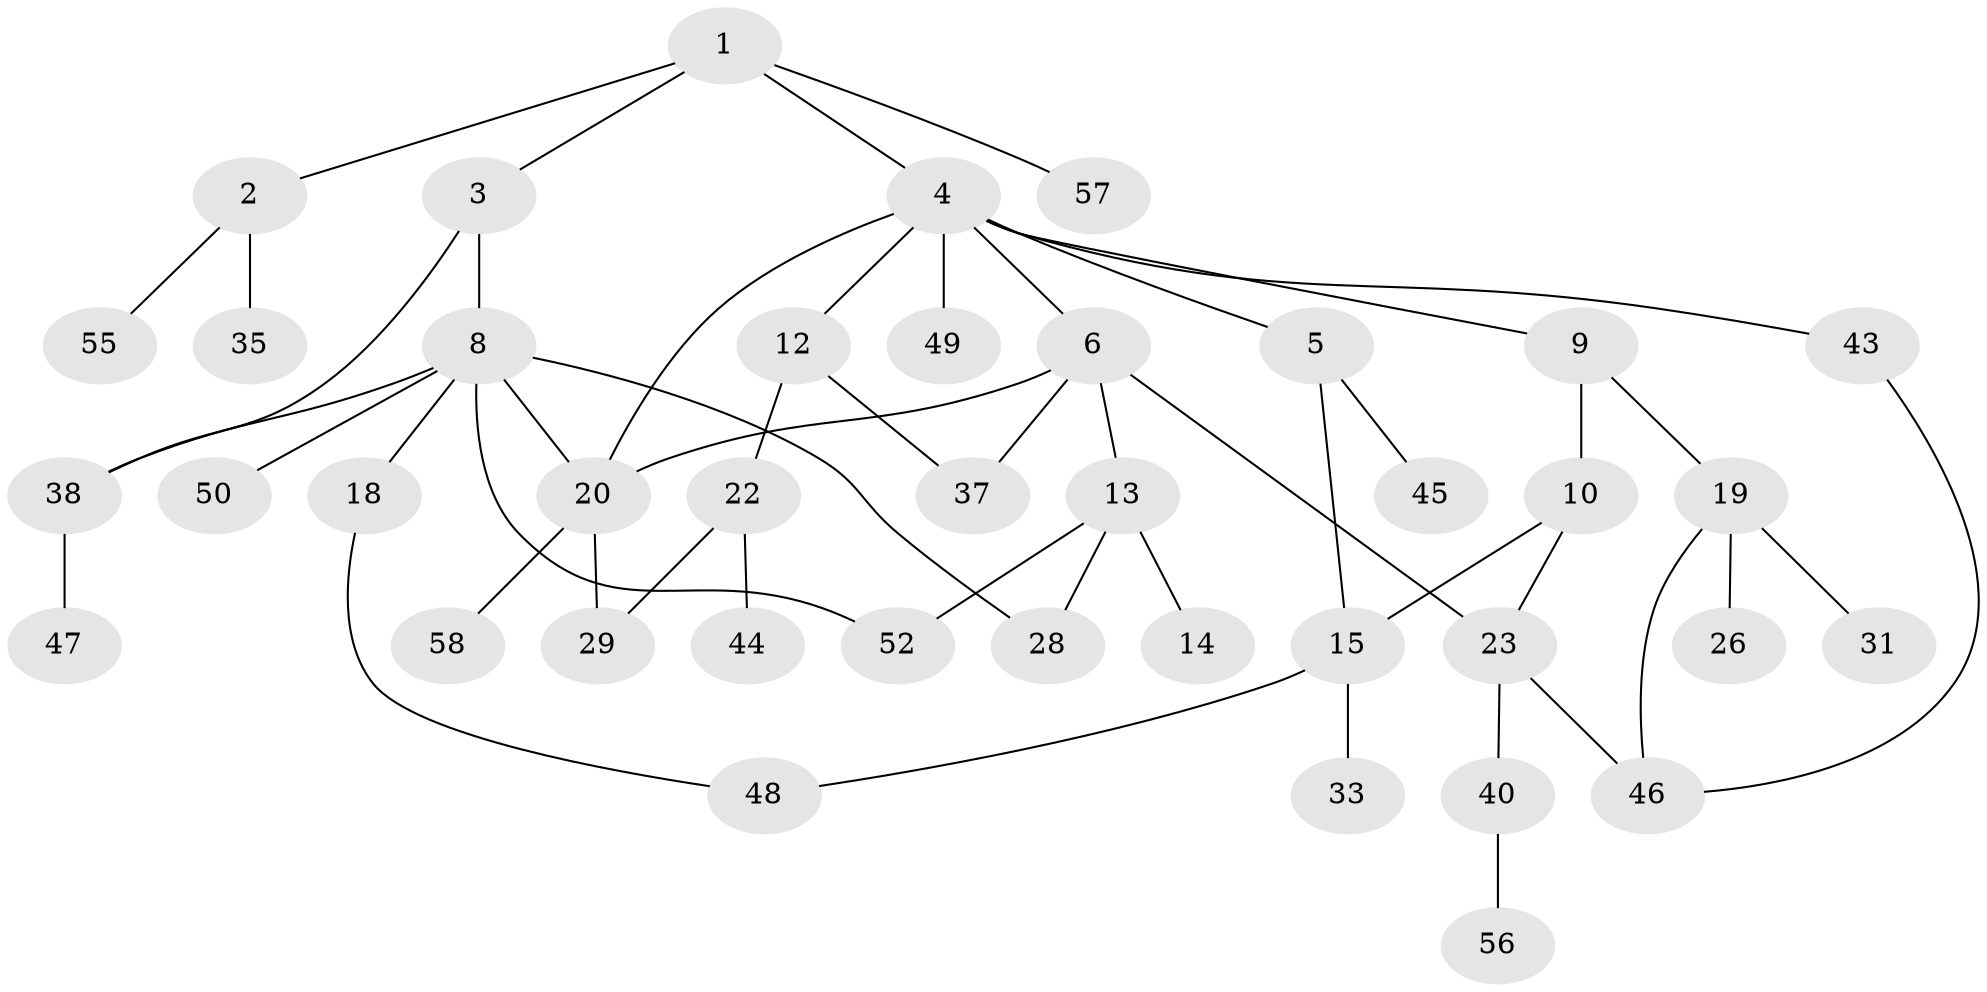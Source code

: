 // Generated by graph-tools (version 1.1) at 2025/23/03/03/25 07:23:31]
// undirected, 40 vertices, 51 edges
graph export_dot {
graph [start="1"]
  node [color=gray90,style=filled];
  1 [super="+7"];
  2 [super="+25"];
  3 [super="+11"];
  4 [super="+32"];
  5 [super="+34"];
  6;
  8 [super="+27"];
  9 [super="+16"];
  10;
  12 [super="+24"];
  13 [super="+39"];
  14;
  15 [super="+17"];
  18;
  19 [super="+30"];
  20 [super="+21"];
  22 [super="+42"];
  23 [super="+36"];
  26;
  28 [super="+53"];
  29;
  31;
  33 [super="+61"];
  35;
  37 [super="+60"];
  38 [super="+41"];
  40 [super="+54"];
  43 [super="+62"];
  44;
  45;
  46 [super="+51"];
  47;
  48 [super="+59"];
  49;
  50;
  52 [super="+63"];
  55;
  56;
  57;
  58;
  1 -- 2;
  1 -- 3;
  1 -- 4;
  1 -- 57;
  2 -- 35;
  2 -- 55;
  3 -- 8;
  3 -- 38;
  4 -- 5;
  4 -- 6;
  4 -- 9;
  4 -- 12;
  4 -- 43;
  4 -- 49;
  4 -- 20;
  5 -- 45;
  5 -- 15;
  6 -- 13;
  6 -- 20;
  6 -- 23;
  6 -- 37;
  8 -- 18;
  8 -- 38;
  8 -- 52;
  8 -- 20;
  8 -- 50;
  8 -- 28;
  9 -- 10;
  9 -- 19;
  10 -- 15;
  10 -- 23;
  12 -- 22;
  12 -- 37;
  13 -- 14;
  13 -- 28;
  13 -- 52;
  15 -- 48;
  15 -- 33;
  18 -- 48;
  19 -- 26;
  19 -- 31;
  19 -- 46;
  20 -- 58;
  20 -- 29;
  22 -- 44;
  22 -- 29;
  23 -- 40;
  23 -- 46;
  38 -- 47;
  40 -- 56;
  43 -- 46;
}
